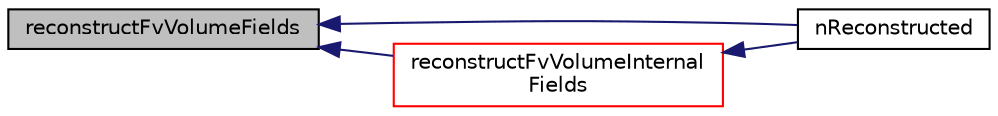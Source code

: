 digraph "reconstructFvVolumeFields"
{
  bgcolor="transparent";
  edge [fontname="Helvetica",fontsize="10",labelfontname="Helvetica",labelfontsize="10"];
  node [fontname="Helvetica",fontsize="10",shape=record];
  rankdir="LR";
  Node1 [label="reconstructFvVolumeFields",height=0.2,width=0.4,color="black", fillcolor="grey75", style="filled", fontcolor="black"];
  Node1 -> Node2 [dir="back",color="midnightblue",fontsize="10",style="solid",fontname="Helvetica"];
  Node2 [label="nReconstructed",height=0.2,width=0.4,color="black",URL="$a00883.html#ac8165968c554d2d60e9864d946de363f",tooltip="Return number of fields reconstructed. "];
  Node1 -> Node3 [dir="back",color="midnightblue",fontsize="10",style="solid",fontname="Helvetica"];
  Node3 [label="reconstructFvVolumeInternal\lFields",height=0.2,width=0.4,color="red",URL="$a00883.html#a56b0a335258f4da54a984dc25ef10e89",tooltip="Read, reconstruct and write all/selected volume internal fields. "];
  Node3 -> Node2 [dir="back",color="midnightblue",fontsize="10",style="solid",fontname="Helvetica"];
}
